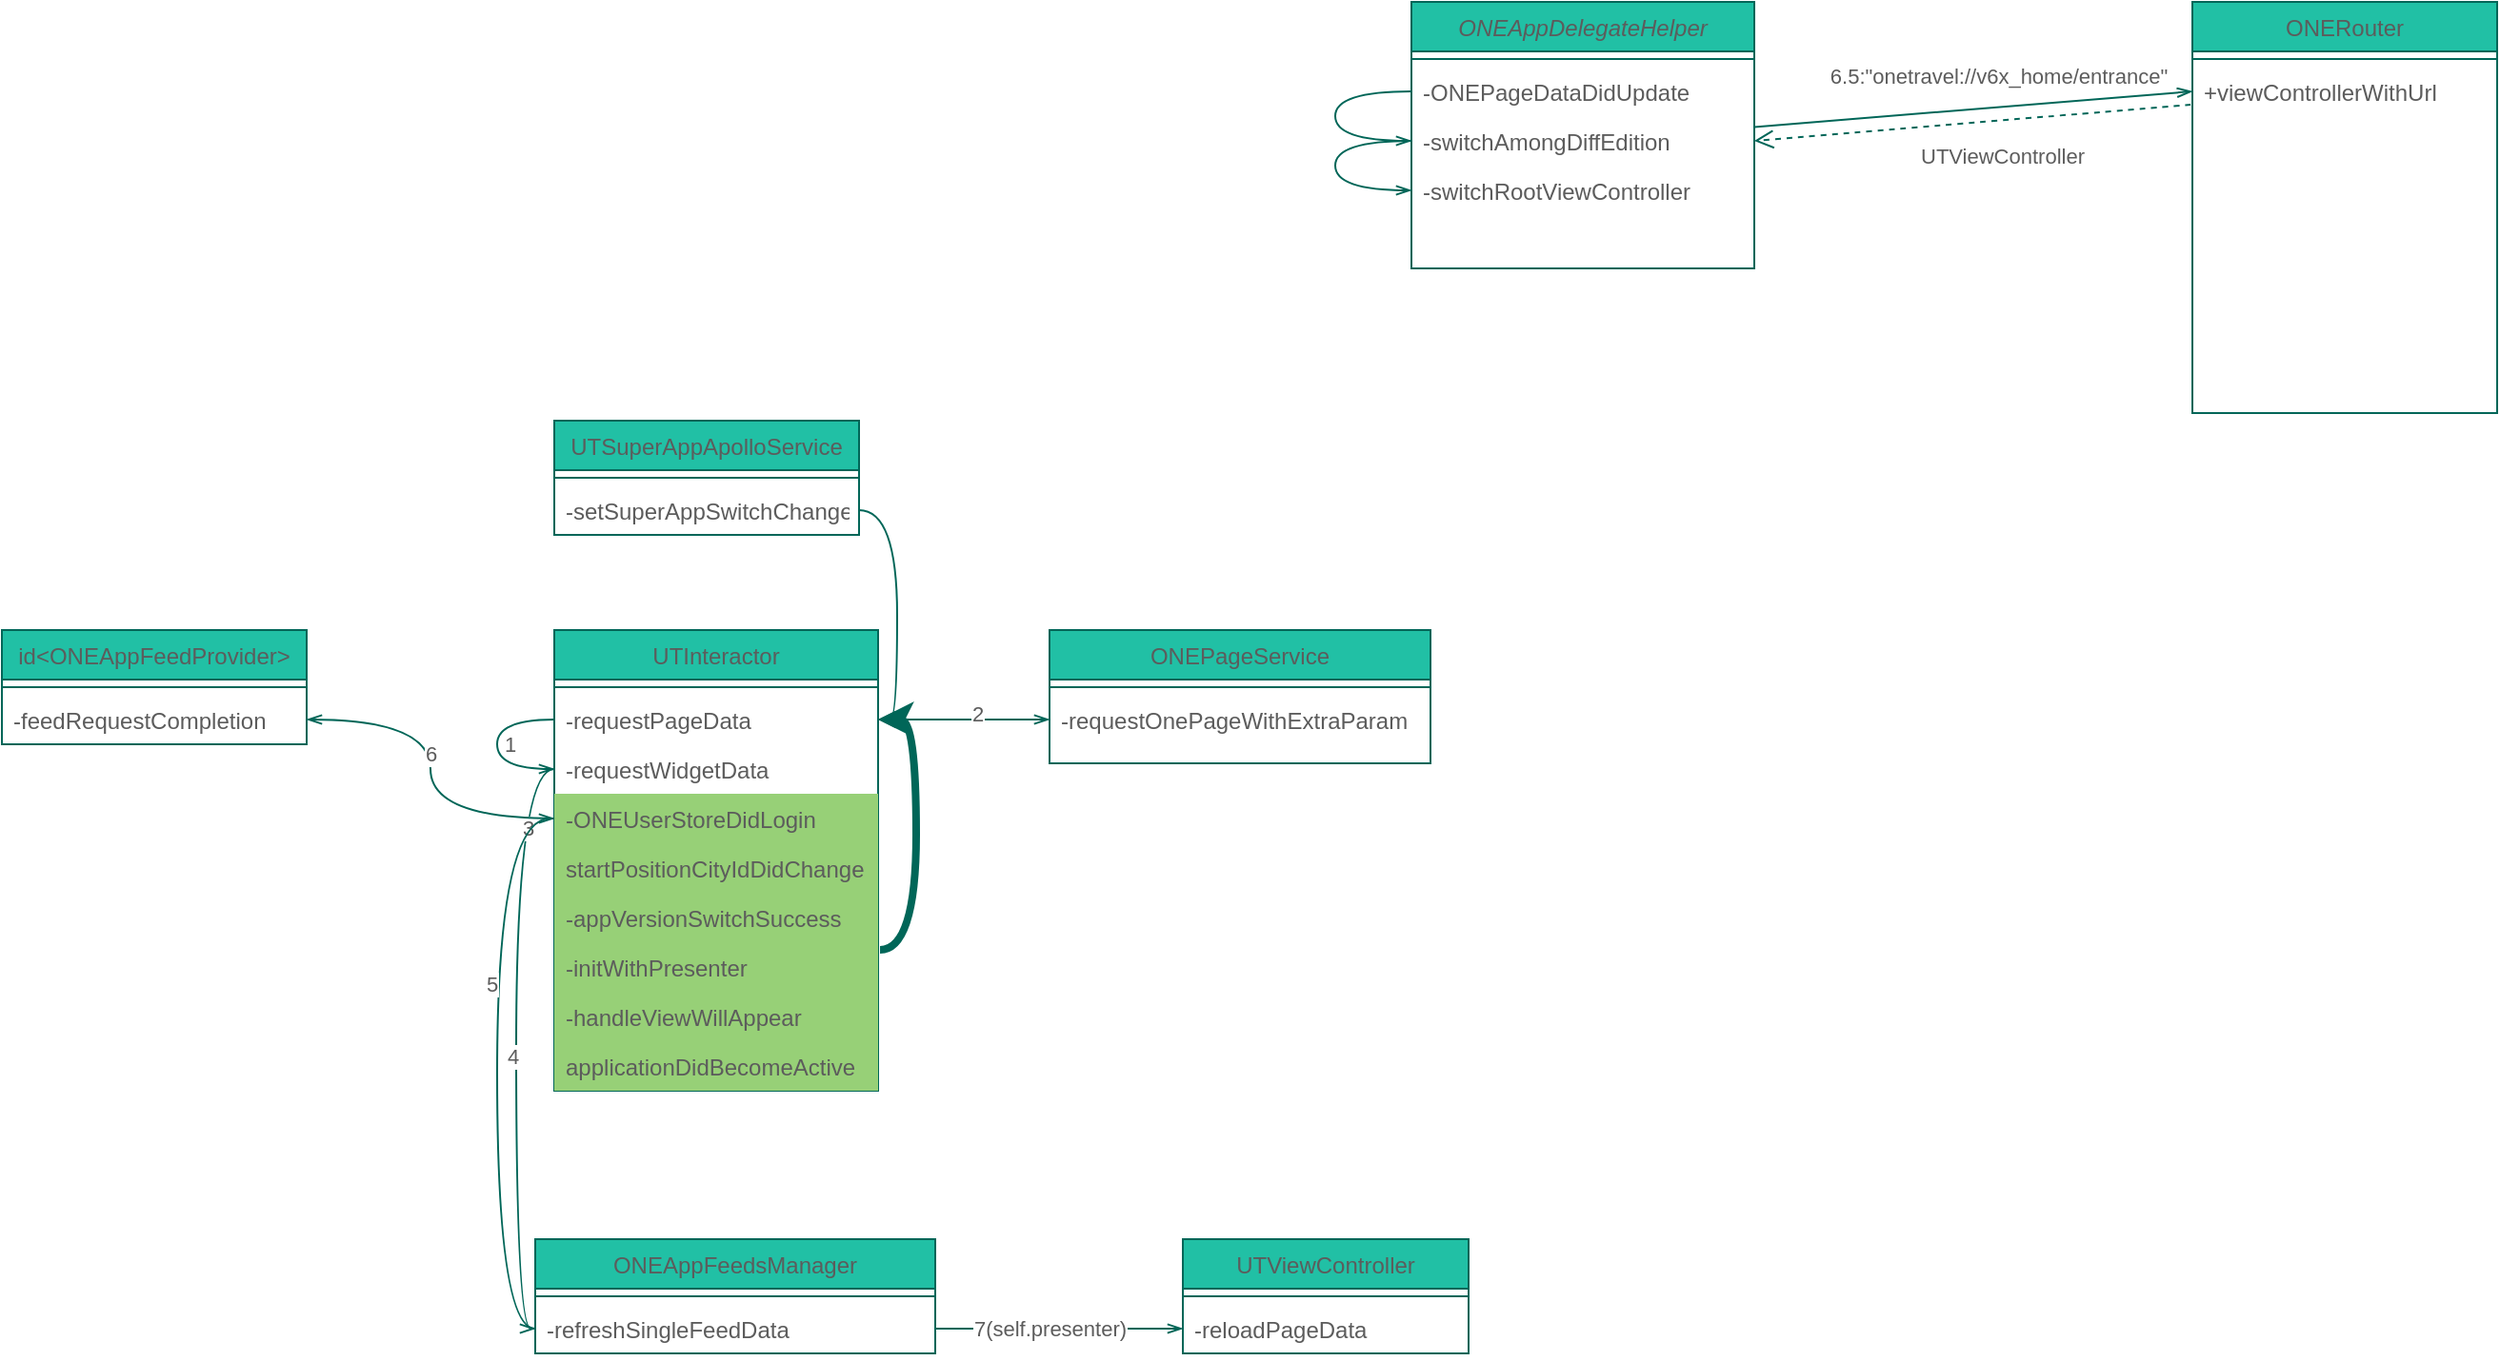 <mxfile version="16.2.7" type="github">
  <diagram id="C5RBs43oDa-KdzZeNtuy" name="Page-1">
    <mxGraphModel dx="3765" dy="681" grid="1" gridSize="10" guides="1" tooltips="1" connect="1" arrows="1" fold="1" page="1" pageScale="1" pageWidth="2339" pageHeight="3300" math="0" shadow="0">
      <root>
        <mxCell id="WIyWlLk6GJQsqaUBKTNV-0" />
        <mxCell id="WIyWlLk6GJQsqaUBKTNV-1" parent="WIyWlLk6GJQsqaUBKTNV-0" />
        <mxCell id="zkfFHV4jXpPFQw0GAbJ--0" value="ONEAppDelegateHelper" style="swimlane;fontStyle=2;align=center;verticalAlign=top;childLayout=stackLayout;horizontal=1;startSize=26;horizontalStack=0;resizeParent=1;resizeLast=0;collapsible=1;marginBottom=0;rounded=0;shadow=0;strokeWidth=1;fillColor=#21C0A5;strokeColor=#006658;fontColor=#5C5C5C;" parent="WIyWlLk6GJQsqaUBKTNV-1" vertex="1">
          <mxGeometry x="680" y="40" width="180" height="140" as="geometry">
            <mxRectangle x="220" y="120" width="160" height="26" as="alternateBounds" />
          </mxGeometry>
        </mxCell>
        <mxCell id="zkfFHV4jXpPFQw0GAbJ--4" value="" style="line;html=1;strokeWidth=1;align=left;verticalAlign=middle;spacingTop=-1;spacingLeft=3;spacingRight=3;rotatable=0;labelPosition=right;points=[];portConstraint=eastwest;fillColor=#21C0A5;strokeColor=#006658;fontColor=#5C5C5C;rounded=0;" parent="zkfFHV4jXpPFQw0GAbJ--0" vertex="1">
          <mxGeometry y="26" width="180" height="8" as="geometry" />
        </mxCell>
        <mxCell id="zkfFHV4jXpPFQw0GAbJ--5" value="-ONEPageDataDidUpdate" style="text;align=left;verticalAlign=top;spacingLeft=4;spacingRight=4;overflow=hidden;rotatable=0;points=[[0,0.5],[1,0.5]];portConstraint=eastwest;fontColor=#5C5C5C;rounded=0;" parent="zkfFHV4jXpPFQw0GAbJ--0" vertex="1">
          <mxGeometry y="34" width="180" height="26" as="geometry" />
        </mxCell>
        <mxCell id="EnbTuyh9L7DMNA41FZCY-18" value="-switchAmongDiffEdition" style="text;align=left;verticalAlign=top;spacingLeft=4;spacingRight=4;overflow=hidden;rotatable=0;points=[[0,0.5],[1,0.5]];portConstraint=eastwest;fontColor=#5C5C5C;rounded=0;" vertex="1" parent="zkfFHV4jXpPFQw0GAbJ--0">
          <mxGeometry y="60" width="180" height="26" as="geometry" />
        </mxCell>
        <mxCell id="EnbTuyh9L7DMNA41FZCY-28" value="" style="edgeStyle=orthogonalEdgeStyle;html=1;align=left;spacingLeft=2;endArrow=openThin;rounded=0;exitX=0;exitY=0.5;exitDx=0;exitDy=0;entryX=0;entryY=0.5;entryDx=0;entryDy=0;endFill=0;strokeColor=#006658;fontColor=#5C5C5C;curved=1;" edge="1" target="EnbTuyh9L7DMNA41FZCY-18" parent="zkfFHV4jXpPFQw0GAbJ--0" source="zkfFHV4jXpPFQw0GAbJ--5">
          <mxGeometry relative="1" as="geometry">
            <mxPoint x="190" y="50" as="sourcePoint" />
            <Array as="points">
              <mxPoint x="-40" y="47" />
              <mxPoint x="-40" y="73" />
            </Array>
            <mxPoint y="70" as="targetPoint" />
          </mxGeometry>
        </mxCell>
        <mxCell id="EnbTuyh9L7DMNA41FZCY-39" value="-switchRootViewController" style="text;align=left;verticalAlign=top;spacingLeft=4;spacingRight=4;overflow=hidden;rotatable=0;points=[[0,0.5],[1,0.5]];portConstraint=eastwest;fontColor=#5C5C5C;rounded=0;" vertex="1" parent="zkfFHV4jXpPFQw0GAbJ--0">
          <mxGeometry y="86" width="180" height="26" as="geometry" />
        </mxCell>
        <mxCell id="EnbTuyh9L7DMNA41FZCY-40" value="" style="edgeStyle=orthogonalEdgeStyle;html=1;align=left;spacingLeft=2;endArrow=openThin;rounded=0;exitX=0;exitY=0.5;exitDx=0;exitDy=0;endFill=0;entryX=0;entryY=0.5;entryDx=0;entryDy=0;strokeColor=#006658;fontColor=#5C5C5C;curved=1;" edge="1" parent="zkfFHV4jXpPFQw0GAbJ--0" source="EnbTuyh9L7DMNA41FZCY-18" target="EnbTuyh9L7DMNA41FZCY-39">
          <mxGeometry relative="1" as="geometry">
            <mxPoint x="10" y="57" as="sourcePoint" />
            <Array as="points">
              <mxPoint x="-40" y="73" />
              <mxPoint x="-40" y="99" />
            </Array>
            <mxPoint x="-40" y="110" as="targetPoint" />
          </mxGeometry>
        </mxCell>
        <mxCell id="zkfFHV4jXpPFQw0GAbJ--17" value="ONERouter" style="swimlane;fontStyle=0;align=center;verticalAlign=top;childLayout=stackLayout;horizontal=1;startSize=26;horizontalStack=0;resizeParent=1;resizeLast=0;collapsible=1;marginBottom=0;rounded=0;shadow=0;strokeWidth=1;fillColor=#21C0A5;strokeColor=#006658;fontColor=#5C5C5C;" parent="WIyWlLk6GJQsqaUBKTNV-1" vertex="1">
          <mxGeometry x="1090" y="40" width="160" height="216" as="geometry">
            <mxRectangle x="550" y="140" width="160" height="26" as="alternateBounds" />
          </mxGeometry>
        </mxCell>
        <mxCell id="zkfFHV4jXpPFQw0GAbJ--23" value="" style="line;html=1;strokeWidth=1;align=left;verticalAlign=middle;spacingTop=-1;spacingLeft=3;spacingRight=3;rotatable=0;labelPosition=right;points=[];portConstraint=eastwest;fillColor=#21C0A5;strokeColor=#006658;fontColor=#5C5C5C;rounded=0;" parent="zkfFHV4jXpPFQw0GAbJ--17" vertex="1">
          <mxGeometry y="26" width="160" height="8" as="geometry" />
        </mxCell>
        <mxCell id="zkfFHV4jXpPFQw0GAbJ--25" value="+viewControllerWithUrl" style="text;align=left;verticalAlign=top;spacingLeft=4;spacingRight=4;overflow=hidden;rotatable=0;points=[[0,0.5],[1,0.5]];portConstraint=eastwest;fontColor=#5C5C5C;rounded=0;" parent="zkfFHV4jXpPFQw0GAbJ--17" vertex="1">
          <mxGeometry y="34" width="160" height="26" as="geometry" />
        </mxCell>
        <mxCell id="EnbTuyh9L7DMNA41FZCY-30" style="orthogonalLoop=1;jettySize=auto;html=1;entryX=0;entryY=0.5;entryDx=0;entryDy=0;fontSize=11;rounded=0;elbow=vertical;endArrow=openThin;endFill=0;strokeColor=#006658;fontColor=#5C5C5C;curved=1;" edge="1" parent="WIyWlLk6GJQsqaUBKTNV-1" source="EnbTuyh9L7DMNA41FZCY-18" target="zkfFHV4jXpPFQw0GAbJ--25">
          <mxGeometry relative="1" as="geometry" />
        </mxCell>
        <mxCell id="EnbTuyh9L7DMNA41FZCY-31" value="&lt;span style=&quot;font-size: 11px&quot;&gt;6.5:&quot;onetravel://v6x_home/entrance&quot;&lt;/span&gt;" style="edgeLabel;html=1;align=center;verticalAlign=middle;resizable=0;points=[];fontSize=11;fontColor=#5C5C5C;rounded=0;" vertex="1" connectable="0" parent="EnbTuyh9L7DMNA41FZCY-30">
          <mxGeometry x="0.11" y="2" relative="1" as="geometry">
            <mxPoint y="-15" as="offset" />
          </mxGeometry>
        </mxCell>
        <mxCell id="EnbTuyh9L7DMNA41FZCY-32" value="UTViewController" style="swimlane;fontStyle=0;align=center;verticalAlign=top;childLayout=stackLayout;horizontal=1;startSize=26;horizontalStack=0;resizeParent=1;resizeLast=0;collapsible=1;marginBottom=0;rounded=0;shadow=0;strokeWidth=1;fillColor=#21C0A5;strokeColor=#006658;fontColor=#5C5C5C;" vertex="1" parent="WIyWlLk6GJQsqaUBKTNV-1">
          <mxGeometry x="560" y="690" width="150" height="60" as="geometry">
            <mxRectangle x="550" y="140" width="160" height="26" as="alternateBounds" />
          </mxGeometry>
        </mxCell>
        <mxCell id="EnbTuyh9L7DMNA41FZCY-33" value="" style="line;html=1;strokeWidth=1;align=left;verticalAlign=middle;spacingTop=-1;spacingLeft=3;spacingRight=3;rotatable=0;labelPosition=right;points=[];portConstraint=eastwest;fillColor=#21C0A5;strokeColor=#006658;fontColor=#5C5C5C;rounded=0;" vertex="1" parent="EnbTuyh9L7DMNA41FZCY-32">
          <mxGeometry y="26" width="150" height="8" as="geometry" />
        </mxCell>
        <mxCell id="EnbTuyh9L7DMNA41FZCY-34" value="-reloadPageData" style="text;align=left;verticalAlign=top;spacingLeft=4;spacingRight=4;overflow=hidden;rotatable=0;points=[[0,0.5],[1,0.5]];portConstraint=eastwest;fontColor=#5C5C5C;rounded=0;" vertex="1" parent="EnbTuyh9L7DMNA41FZCY-32">
          <mxGeometry y="34" width="150" height="26" as="geometry" />
        </mxCell>
        <mxCell id="EnbTuyh9L7DMNA41FZCY-37" value="" style="html=1;verticalAlign=bottom;endArrow=open;dashed=1;endSize=8;exitX=-0.006;exitY=0.769;rounded=0;fontSize=11;elbow=vertical;exitDx=0;exitDy=0;entryX=1;entryY=0.5;entryDx=0;entryDy=0;exitPerimeter=0;strokeColor=#006658;fontColor=#5C5C5C;curved=1;" edge="1" source="zkfFHV4jXpPFQw0GAbJ--25" parent="WIyWlLk6GJQsqaUBKTNV-1" target="EnbTuyh9L7DMNA41FZCY-18">
          <mxGeometry relative="1" as="geometry">
            <mxPoint x="840" y="246" as="targetPoint" />
            <mxPoint x="910" y="246" as="sourcePoint" />
          </mxGeometry>
        </mxCell>
        <mxCell id="EnbTuyh9L7DMNA41FZCY-38" value="&lt;span style=&quot;font-size: 11px&quot;&gt;UTViewController&lt;/span&gt;" style="edgeLabel;html=1;align=center;verticalAlign=middle;resizable=0;points=[];fontSize=11;fontColor=#5C5C5C;rounded=0;" vertex="1" connectable="0" parent="WIyWlLk6GJQsqaUBKTNV-1">
          <mxGeometry x="990.004" y="120.003" as="geometry">
            <mxPoint y="1" as="offset" />
          </mxGeometry>
        </mxCell>
        <mxCell id="EnbTuyh9L7DMNA41FZCY-41" value="UTInteractor" style="swimlane;fontStyle=0;align=center;verticalAlign=top;childLayout=stackLayout;horizontal=1;startSize=26;horizontalStack=0;resizeParent=1;resizeLast=0;collapsible=1;marginBottom=0;rounded=0;shadow=0;strokeWidth=1;fillColor=#21C0A5;strokeColor=#006658;fontColor=#5C5C5C;" vertex="1" parent="WIyWlLk6GJQsqaUBKTNV-1">
          <mxGeometry x="230" y="370" width="170" height="242" as="geometry">
            <mxRectangle x="550" y="140" width="160" height="26" as="alternateBounds" />
          </mxGeometry>
        </mxCell>
        <mxCell id="EnbTuyh9L7DMNA41FZCY-42" value="" style="line;html=1;strokeWidth=1;align=left;verticalAlign=middle;spacingTop=-1;spacingLeft=3;spacingRight=3;rotatable=0;labelPosition=right;points=[];portConstraint=eastwest;fillColor=#21C0A5;strokeColor=#006658;fontColor=#5C5C5C;rounded=0;" vertex="1" parent="EnbTuyh9L7DMNA41FZCY-41">
          <mxGeometry y="26" width="170" height="8" as="geometry" />
        </mxCell>
        <mxCell id="EnbTuyh9L7DMNA41FZCY-43" value="-requestPageData" style="text;align=left;verticalAlign=top;spacingLeft=4;spacingRight=4;overflow=hidden;rotatable=0;points=[[0,0.5],[1,0.5]];portConstraint=eastwest;fontColor=#5C5C5C;rounded=0;" vertex="1" parent="EnbTuyh9L7DMNA41FZCY-41">
          <mxGeometry y="34" width="170" height="26" as="geometry" />
        </mxCell>
        <mxCell id="EnbTuyh9L7DMNA41FZCY-49" value="-requestWidgetData" style="text;align=left;verticalAlign=top;spacingLeft=4;spacingRight=4;overflow=hidden;rotatable=0;points=[[0,0.5],[1,0.5]];portConstraint=eastwest;fontColor=#5C5C5C;rounded=0;" vertex="1" parent="EnbTuyh9L7DMNA41FZCY-41">
          <mxGeometry y="60" width="170" height="26" as="geometry" />
        </mxCell>
        <mxCell id="EnbTuyh9L7DMNA41FZCY-50" value="1" style="edgeStyle=orthogonalEdgeStyle;html=1;align=left;spacingLeft=2;endArrow=openThin;rounded=0;exitX=0;exitY=0.5;exitDx=0;exitDy=0;entryX=0;entryY=0.5;entryDx=0;entryDy=0;endFill=0;strokeColor=#006658;fontColor=#5C5C5C;curved=1;" edge="1" parent="EnbTuyh9L7DMNA41FZCY-41" source="EnbTuyh9L7DMNA41FZCY-43" target="EnbTuyh9L7DMNA41FZCY-49">
          <mxGeometry relative="1" as="geometry">
            <mxPoint y="40" as="sourcePoint" />
            <Array as="points">
              <mxPoint x="-30" y="47" />
              <mxPoint x="-30" y="73" />
            </Array>
            <mxPoint y="66" as="targetPoint" />
          </mxGeometry>
        </mxCell>
        <mxCell id="EnbTuyh9L7DMNA41FZCY-56" value="-ONEUserStoreDidLogin" style="text;align=left;verticalAlign=top;spacingLeft=4;spacingRight=4;overflow=hidden;rotatable=0;points=[[0,0.5],[1,0.5]];portConstraint=eastwest;fontColor=#5C5C5C;rounded=0;fillColor=#97D077;gradientColor=none;shadow=0;sketch=0;glass=0;" vertex="1" parent="EnbTuyh9L7DMNA41FZCY-41">
          <mxGeometry y="86" width="170" height="26" as="geometry" />
        </mxCell>
        <mxCell id="EnbTuyh9L7DMNA41FZCY-69" value="startPositionCityIdDidChange" style="text;align=left;verticalAlign=top;spacingLeft=4;spacingRight=4;overflow=hidden;rotatable=0;points=[[0,0.5],[1,0.5]];portConstraint=eastwest;fontColor=#5C5C5C;rounded=0;fillColor=#97D077;gradientColor=none;shadow=0;sketch=0;" vertex="1" parent="EnbTuyh9L7DMNA41FZCY-41">
          <mxGeometry y="112" width="170" height="26" as="geometry" />
        </mxCell>
        <mxCell id="EnbTuyh9L7DMNA41FZCY-76" style="edgeStyle=orthogonalEdgeStyle;curved=1;orthogonalLoop=1;jettySize=auto;html=1;entryX=1;entryY=0.5;entryDx=0;entryDy=0;fontColor=#5C5C5C;strokeColor=#006658;fillColor=#21C0A5;exitX=1.006;exitY=1.154;exitDx=0;exitDy=0;exitPerimeter=0;strokeWidth=4;" edge="1" parent="EnbTuyh9L7DMNA41FZCY-41" source="EnbTuyh9L7DMNA41FZCY-70" target="EnbTuyh9L7DMNA41FZCY-43">
          <mxGeometry relative="1" as="geometry">
            <Array as="points">
              <mxPoint x="190" y="168" />
              <mxPoint x="190" y="47" />
            </Array>
          </mxGeometry>
        </mxCell>
        <mxCell id="EnbTuyh9L7DMNA41FZCY-70" value="-appVersionSwitchSuccess&#xa;" style="text;align=left;verticalAlign=top;spacingLeft=4;spacingRight=4;overflow=hidden;rotatable=0;points=[[0,0.5],[1,0.5]];portConstraint=eastwest;fontColor=#5C5C5C;rounded=0;fillColor=#97D077;gradientColor=none;shadow=0;sketch=0;" vertex="1" parent="EnbTuyh9L7DMNA41FZCY-41">
          <mxGeometry y="138" width="170" height="26" as="geometry" />
        </mxCell>
        <mxCell id="EnbTuyh9L7DMNA41FZCY-71" value="-initWithPresenter" style="text;align=left;verticalAlign=top;spacingLeft=4;spacingRight=4;overflow=hidden;rotatable=0;points=[[0,0.5],[1,0.5]];portConstraint=eastwest;fontColor=#5C5C5C;rounded=0;fillColor=#97D077;gradientColor=none;shadow=0;sketch=0;" vertex="1" parent="EnbTuyh9L7DMNA41FZCY-41">
          <mxGeometry y="164" width="170" height="26" as="geometry" />
        </mxCell>
        <mxCell id="EnbTuyh9L7DMNA41FZCY-72" value="-handleViewWillAppear&#xa;&#xa;" style="text;align=left;verticalAlign=top;spacingLeft=4;spacingRight=4;overflow=hidden;rotatable=0;points=[[0,0.5],[1,0.5]];portConstraint=eastwest;fontColor=#5C5C5C;rounded=0;fillColor=#97D077;gradientColor=none;shadow=0;sketch=0;" vertex="1" parent="EnbTuyh9L7DMNA41FZCY-41">
          <mxGeometry y="190" width="170" height="26" as="geometry" />
        </mxCell>
        <mxCell id="EnbTuyh9L7DMNA41FZCY-84" value="applicationDidBecomeActive" style="text;align=left;verticalAlign=top;spacingLeft=4;spacingRight=4;overflow=hidden;rotatable=0;points=[[0,0.5],[1,0.5]];portConstraint=eastwest;fontColor=#5C5C5C;rounded=0;fillColor=#97D077;gradientColor=none;shadow=0;sketch=0;" vertex="1" parent="EnbTuyh9L7DMNA41FZCY-41">
          <mxGeometry y="216" width="170" height="26" as="geometry" />
        </mxCell>
        <mxCell id="EnbTuyh9L7DMNA41FZCY-44" value="ONEPageService" style="swimlane;fontStyle=0;align=center;verticalAlign=top;childLayout=stackLayout;horizontal=1;startSize=26;horizontalStack=0;resizeParent=1;resizeLast=0;collapsible=1;marginBottom=0;rounded=0;shadow=0;strokeWidth=1;fillColor=#21C0A5;strokeColor=#006658;fontColor=#5C5C5C;" vertex="1" parent="WIyWlLk6GJQsqaUBKTNV-1">
          <mxGeometry x="490" y="370" width="200" height="70" as="geometry">
            <mxRectangle x="550" y="140" width="160" height="26" as="alternateBounds" />
          </mxGeometry>
        </mxCell>
        <mxCell id="EnbTuyh9L7DMNA41FZCY-45" value="" style="line;html=1;strokeWidth=1;align=left;verticalAlign=middle;spacingTop=-1;spacingLeft=3;spacingRight=3;rotatable=0;labelPosition=right;points=[];portConstraint=eastwest;fillColor=#21C0A5;strokeColor=#006658;fontColor=#5C5C5C;rounded=0;" vertex="1" parent="EnbTuyh9L7DMNA41FZCY-44">
          <mxGeometry y="26" width="200" height="8" as="geometry" />
        </mxCell>
        <mxCell id="EnbTuyh9L7DMNA41FZCY-47" value="-requestOnePageWithExtraParam" style="text;align=left;verticalAlign=top;spacingLeft=4;spacingRight=4;overflow=hidden;rotatable=0;points=[[0,0.5],[1,0.5]];portConstraint=eastwest;fontColor=#5C5C5C;rounded=0;" vertex="1" parent="EnbTuyh9L7DMNA41FZCY-44">
          <mxGeometry y="34" width="200" height="26" as="geometry" />
        </mxCell>
        <mxCell id="EnbTuyh9L7DMNA41FZCY-48" style="edgeStyle=none;rounded=0;orthogonalLoop=1;jettySize=auto;html=1;entryX=0;entryY=0.5;entryDx=0;entryDy=0;fontSize=11;endArrow=openThin;endFill=0;elbow=vertical;strokeColor=#006658;fontColor=#5C5C5C;curved=1;" edge="1" parent="WIyWlLk6GJQsqaUBKTNV-1" target="EnbTuyh9L7DMNA41FZCY-47">
          <mxGeometry relative="1" as="geometry">
            <mxPoint x="400" y="417" as="sourcePoint" />
          </mxGeometry>
        </mxCell>
        <mxCell id="EnbTuyh9L7DMNA41FZCY-58" value="2" style="edgeLabel;html=1;align=center;verticalAlign=middle;resizable=0;points=[];fontSize=11;fontColor=#5C5C5C;rounded=0;" vertex="1" connectable="0" parent="EnbTuyh9L7DMNA41FZCY-48">
          <mxGeometry x="0.14" y="3" relative="1" as="geometry">
            <mxPoint as="offset" />
          </mxGeometry>
        </mxCell>
        <mxCell id="EnbTuyh9L7DMNA41FZCY-51" value="ONEAppFeedsManager&#xa;" style="swimlane;fontStyle=0;align=center;verticalAlign=top;childLayout=stackLayout;horizontal=1;startSize=26;horizontalStack=0;resizeParent=1;resizeLast=0;collapsible=1;marginBottom=0;rounded=0;shadow=0;strokeWidth=1;fillColor=#21C0A5;strokeColor=#006658;fontColor=#5C5C5C;" vertex="1" parent="WIyWlLk6GJQsqaUBKTNV-1">
          <mxGeometry x="220" y="690" width="210" height="60" as="geometry">
            <mxRectangle x="550" y="140" width="160" height="26" as="alternateBounds" />
          </mxGeometry>
        </mxCell>
        <mxCell id="EnbTuyh9L7DMNA41FZCY-52" value="" style="line;html=1;strokeWidth=1;align=left;verticalAlign=middle;spacingTop=-1;spacingLeft=3;spacingRight=3;rotatable=0;labelPosition=right;points=[];portConstraint=eastwest;fillColor=#21C0A5;strokeColor=#006658;fontColor=#5C5C5C;rounded=0;" vertex="1" parent="EnbTuyh9L7DMNA41FZCY-51">
          <mxGeometry y="26" width="210" height="8" as="geometry" />
        </mxCell>
        <mxCell id="EnbTuyh9L7DMNA41FZCY-53" value="-refreshSingleFeedData" style="text;align=left;verticalAlign=top;spacingLeft=4;spacingRight=4;overflow=hidden;rotatable=0;points=[[0,0.5],[1,0.5]];portConstraint=eastwest;fontColor=#5C5C5C;rounded=0;" vertex="1" parent="EnbTuyh9L7DMNA41FZCY-51">
          <mxGeometry y="34" width="210" height="26" as="geometry" />
        </mxCell>
        <mxCell id="EnbTuyh9L7DMNA41FZCY-55" style="edgeStyle=orthogonalEdgeStyle;rounded=0;orthogonalLoop=1;jettySize=auto;html=1;exitX=0;exitY=0.5;exitDx=0;exitDy=0;entryX=0;entryY=0.5;entryDx=0;entryDy=0;fontSize=11;endArrow=openThin;endFill=0;elbow=vertical;strokeColor=#006658;fontColor=#5C5C5C;curved=1;" edge="1" parent="WIyWlLk6GJQsqaUBKTNV-1" source="EnbTuyh9L7DMNA41FZCY-49" target="EnbTuyh9L7DMNA41FZCY-53">
          <mxGeometry relative="1" as="geometry" />
        </mxCell>
        <mxCell id="EnbTuyh9L7DMNA41FZCY-59" value="3" style="edgeLabel;html=1;align=center;verticalAlign=middle;resizable=0;points=[];fontSize=11;fontColor=#5C5C5C;rounded=0;" vertex="1" connectable="0" parent="EnbTuyh9L7DMNA41FZCY-55">
          <mxGeometry x="-0.689" y="6" relative="1" as="geometry">
            <mxPoint as="offset" />
          </mxGeometry>
        </mxCell>
        <mxCell id="EnbTuyh9L7DMNA41FZCY-60" value="4" style="edgeLabel;html=1;align=center;verticalAlign=middle;resizable=0;points=[];fontSize=11;fontColor=#5C5C5C;rounded=0;" vertex="1" connectable="0" parent="EnbTuyh9L7DMNA41FZCY-55">
          <mxGeometry x="0.053" y="-2" relative="1" as="geometry">
            <mxPoint as="offset" />
          </mxGeometry>
        </mxCell>
        <mxCell id="EnbTuyh9L7DMNA41FZCY-57" style="edgeStyle=orthogonalEdgeStyle;rounded=0;orthogonalLoop=1;jettySize=auto;html=1;entryX=0;entryY=0.5;entryDx=0;entryDy=0;fontSize=11;endArrow=openThin;endFill=0;elbow=vertical;strokeColor=#006658;fontColor=#5C5C5C;curved=1;" edge="1" parent="WIyWlLk6GJQsqaUBKTNV-1" source="EnbTuyh9L7DMNA41FZCY-53" target="EnbTuyh9L7DMNA41FZCY-56">
          <mxGeometry relative="1" as="geometry" />
        </mxCell>
        <mxCell id="EnbTuyh9L7DMNA41FZCY-61" value="5" style="edgeLabel;html=1;align=center;verticalAlign=middle;resizable=0;points=[];fontSize=11;fontColor=#5C5C5C;rounded=0;" vertex="1" connectable="0" parent="EnbTuyh9L7DMNA41FZCY-57">
          <mxGeometry x="0.264" y="3" relative="1" as="geometry">
            <mxPoint as="offset" />
          </mxGeometry>
        </mxCell>
        <mxCell id="EnbTuyh9L7DMNA41FZCY-62" style="edgeStyle=orthogonalEdgeStyle;rounded=0;orthogonalLoop=1;jettySize=auto;html=1;entryX=0;entryY=0.5;entryDx=0;entryDy=0;fontSize=11;endArrow=openThin;endFill=0;elbow=vertical;strokeColor=#006658;fontColor=#5C5C5C;curved=1;" edge="1" parent="WIyWlLk6GJQsqaUBKTNV-1" source="EnbTuyh9L7DMNA41FZCY-53" target="EnbTuyh9L7DMNA41FZCY-34">
          <mxGeometry relative="1" as="geometry" />
        </mxCell>
        <mxCell id="EnbTuyh9L7DMNA41FZCY-63" value="7(self.presenter)" style="edgeLabel;html=1;align=center;verticalAlign=middle;resizable=0;points=[];fontSize=11;fontColor=#5C5C5C;rounded=0;" vertex="1" connectable="0" parent="EnbTuyh9L7DMNA41FZCY-62">
          <mxGeometry x="0.378" y="4" relative="1" as="geometry">
            <mxPoint x="-30" y="4" as="offset" />
          </mxGeometry>
        </mxCell>
        <mxCell id="EnbTuyh9L7DMNA41FZCY-64" value="id&lt;ONEAppFeedProvider&gt;" style="swimlane;fontStyle=0;align=center;verticalAlign=top;childLayout=stackLayout;horizontal=1;startSize=26;horizontalStack=0;resizeParent=1;resizeLast=0;collapsible=1;marginBottom=0;rounded=0;shadow=0;strokeWidth=1;fillColor=#21C0A5;strokeColor=#006658;fontColor=#5C5C5C;" vertex="1" parent="WIyWlLk6GJQsqaUBKTNV-1">
          <mxGeometry x="-60" y="370" width="160" height="60" as="geometry">
            <mxRectangle x="550" y="140" width="160" height="26" as="alternateBounds" />
          </mxGeometry>
        </mxCell>
        <mxCell id="EnbTuyh9L7DMNA41FZCY-65" value="" style="line;html=1;strokeWidth=1;align=left;verticalAlign=middle;spacingTop=-1;spacingLeft=3;spacingRight=3;rotatable=0;labelPosition=right;points=[];portConstraint=eastwest;fillColor=#21C0A5;strokeColor=#006658;fontColor=#5C5C5C;rounded=0;" vertex="1" parent="EnbTuyh9L7DMNA41FZCY-64">
          <mxGeometry y="26" width="160" height="8" as="geometry" />
        </mxCell>
        <mxCell id="EnbTuyh9L7DMNA41FZCY-66" value="-feedRequestCompletion" style="text;align=left;verticalAlign=top;spacingLeft=4;spacingRight=4;overflow=hidden;rotatable=0;points=[[0,0.5],[1,0.5]];portConstraint=eastwest;fontColor=#5C5C5C;rounded=0;" vertex="1" parent="EnbTuyh9L7DMNA41FZCY-64">
          <mxGeometry y="34" width="160" height="26" as="geometry" />
        </mxCell>
        <mxCell id="EnbTuyh9L7DMNA41FZCY-67" style="edgeStyle=orthogonalEdgeStyle;rounded=0;orthogonalLoop=1;jettySize=auto;html=1;entryX=1;entryY=0.5;entryDx=0;entryDy=0;fontSize=11;endArrow=openThin;endFill=0;elbow=vertical;strokeColor=#006658;fontColor=#5C5C5C;curved=1;" edge="1" parent="WIyWlLk6GJQsqaUBKTNV-1" source="EnbTuyh9L7DMNA41FZCY-56" target="EnbTuyh9L7DMNA41FZCY-66">
          <mxGeometry relative="1" as="geometry" />
        </mxCell>
        <mxCell id="EnbTuyh9L7DMNA41FZCY-68" value="6" style="edgeLabel;html=1;align=center;verticalAlign=middle;resizable=0;points=[];fontSize=11;fontColor=#5C5C5C;rounded=0;" vertex="1" connectable="0" parent="EnbTuyh9L7DMNA41FZCY-67">
          <mxGeometry x="0.088" relative="1" as="geometry">
            <mxPoint as="offset" />
          </mxGeometry>
        </mxCell>
        <mxCell id="EnbTuyh9L7DMNA41FZCY-80" value="UTSuperAppApolloService" style="swimlane;fontStyle=0;align=center;verticalAlign=top;childLayout=stackLayout;horizontal=1;startSize=26;horizontalStack=0;resizeParent=1;resizeLast=0;collapsible=1;marginBottom=0;rounded=0;shadow=0;strokeWidth=1;fillColor=#21C0A5;strokeColor=#006658;fontColor=#5C5C5C;" vertex="1" parent="WIyWlLk6GJQsqaUBKTNV-1">
          <mxGeometry x="230" y="260" width="160" height="60" as="geometry">
            <mxRectangle x="550" y="140" width="160" height="26" as="alternateBounds" />
          </mxGeometry>
        </mxCell>
        <mxCell id="EnbTuyh9L7DMNA41FZCY-81" value="" style="line;html=1;strokeWidth=1;align=left;verticalAlign=middle;spacingTop=-1;spacingLeft=3;spacingRight=3;rotatable=0;labelPosition=right;points=[];portConstraint=eastwest;fillColor=#21C0A5;strokeColor=#006658;fontColor=#5C5C5C;rounded=0;" vertex="1" parent="EnbTuyh9L7DMNA41FZCY-80">
          <mxGeometry y="26" width="160" height="8" as="geometry" />
        </mxCell>
        <mxCell id="EnbTuyh9L7DMNA41FZCY-82" value="-setSuperAppSwitchChanged&#xa;&#xa;" style="text;align=left;verticalAlign=top;spacingLeft=4;spacingRight=4;overflow=hidden;rotatable=0;points=[[0,0.5],[1,0.5]];portConstraint=eastwest;fontColor=#5C5C5C;rounded=0;" vertex="1" parent="EnbTuyh9L7DMNA41FZCY-80">
          <mxGeometry y="34" width="160" height="26" as="geometry" />
        </mxCell>
        <mxCell id="EnbTuyh9L7DMNA41FZCY-83" style="edgeStyle=orthogonalEdgeStyle;curved=1;orthogonalLoop=1;jettySize=auto;html=1;fontColor=#5C5C5C;strokeColor=#006658;fillColor=#21C0A5;entryX=1;entryY=0.5;entryDx=0;entryDy=0;" edge="1" parent="WIyWlLk6GJQsqaUBKTNV-1" source="EnbTuyh9L7DMNA41FZCY-82" target="EnbTuyh9L7DMNA41FZCY-43">
          <mxGeometry relative="1" as="geometry">
            <mxPoint x="400" y="420" as="targetPoint" />
            <Array as="points">
              <mxPoint x="410" y="307" />
              <mxPoint x="410" y="417" />
            </Array>
          </mxGeometry>
        </mxCell>
      </root>
    </mxGraphModel>
  </diagram>
</mxfile>
